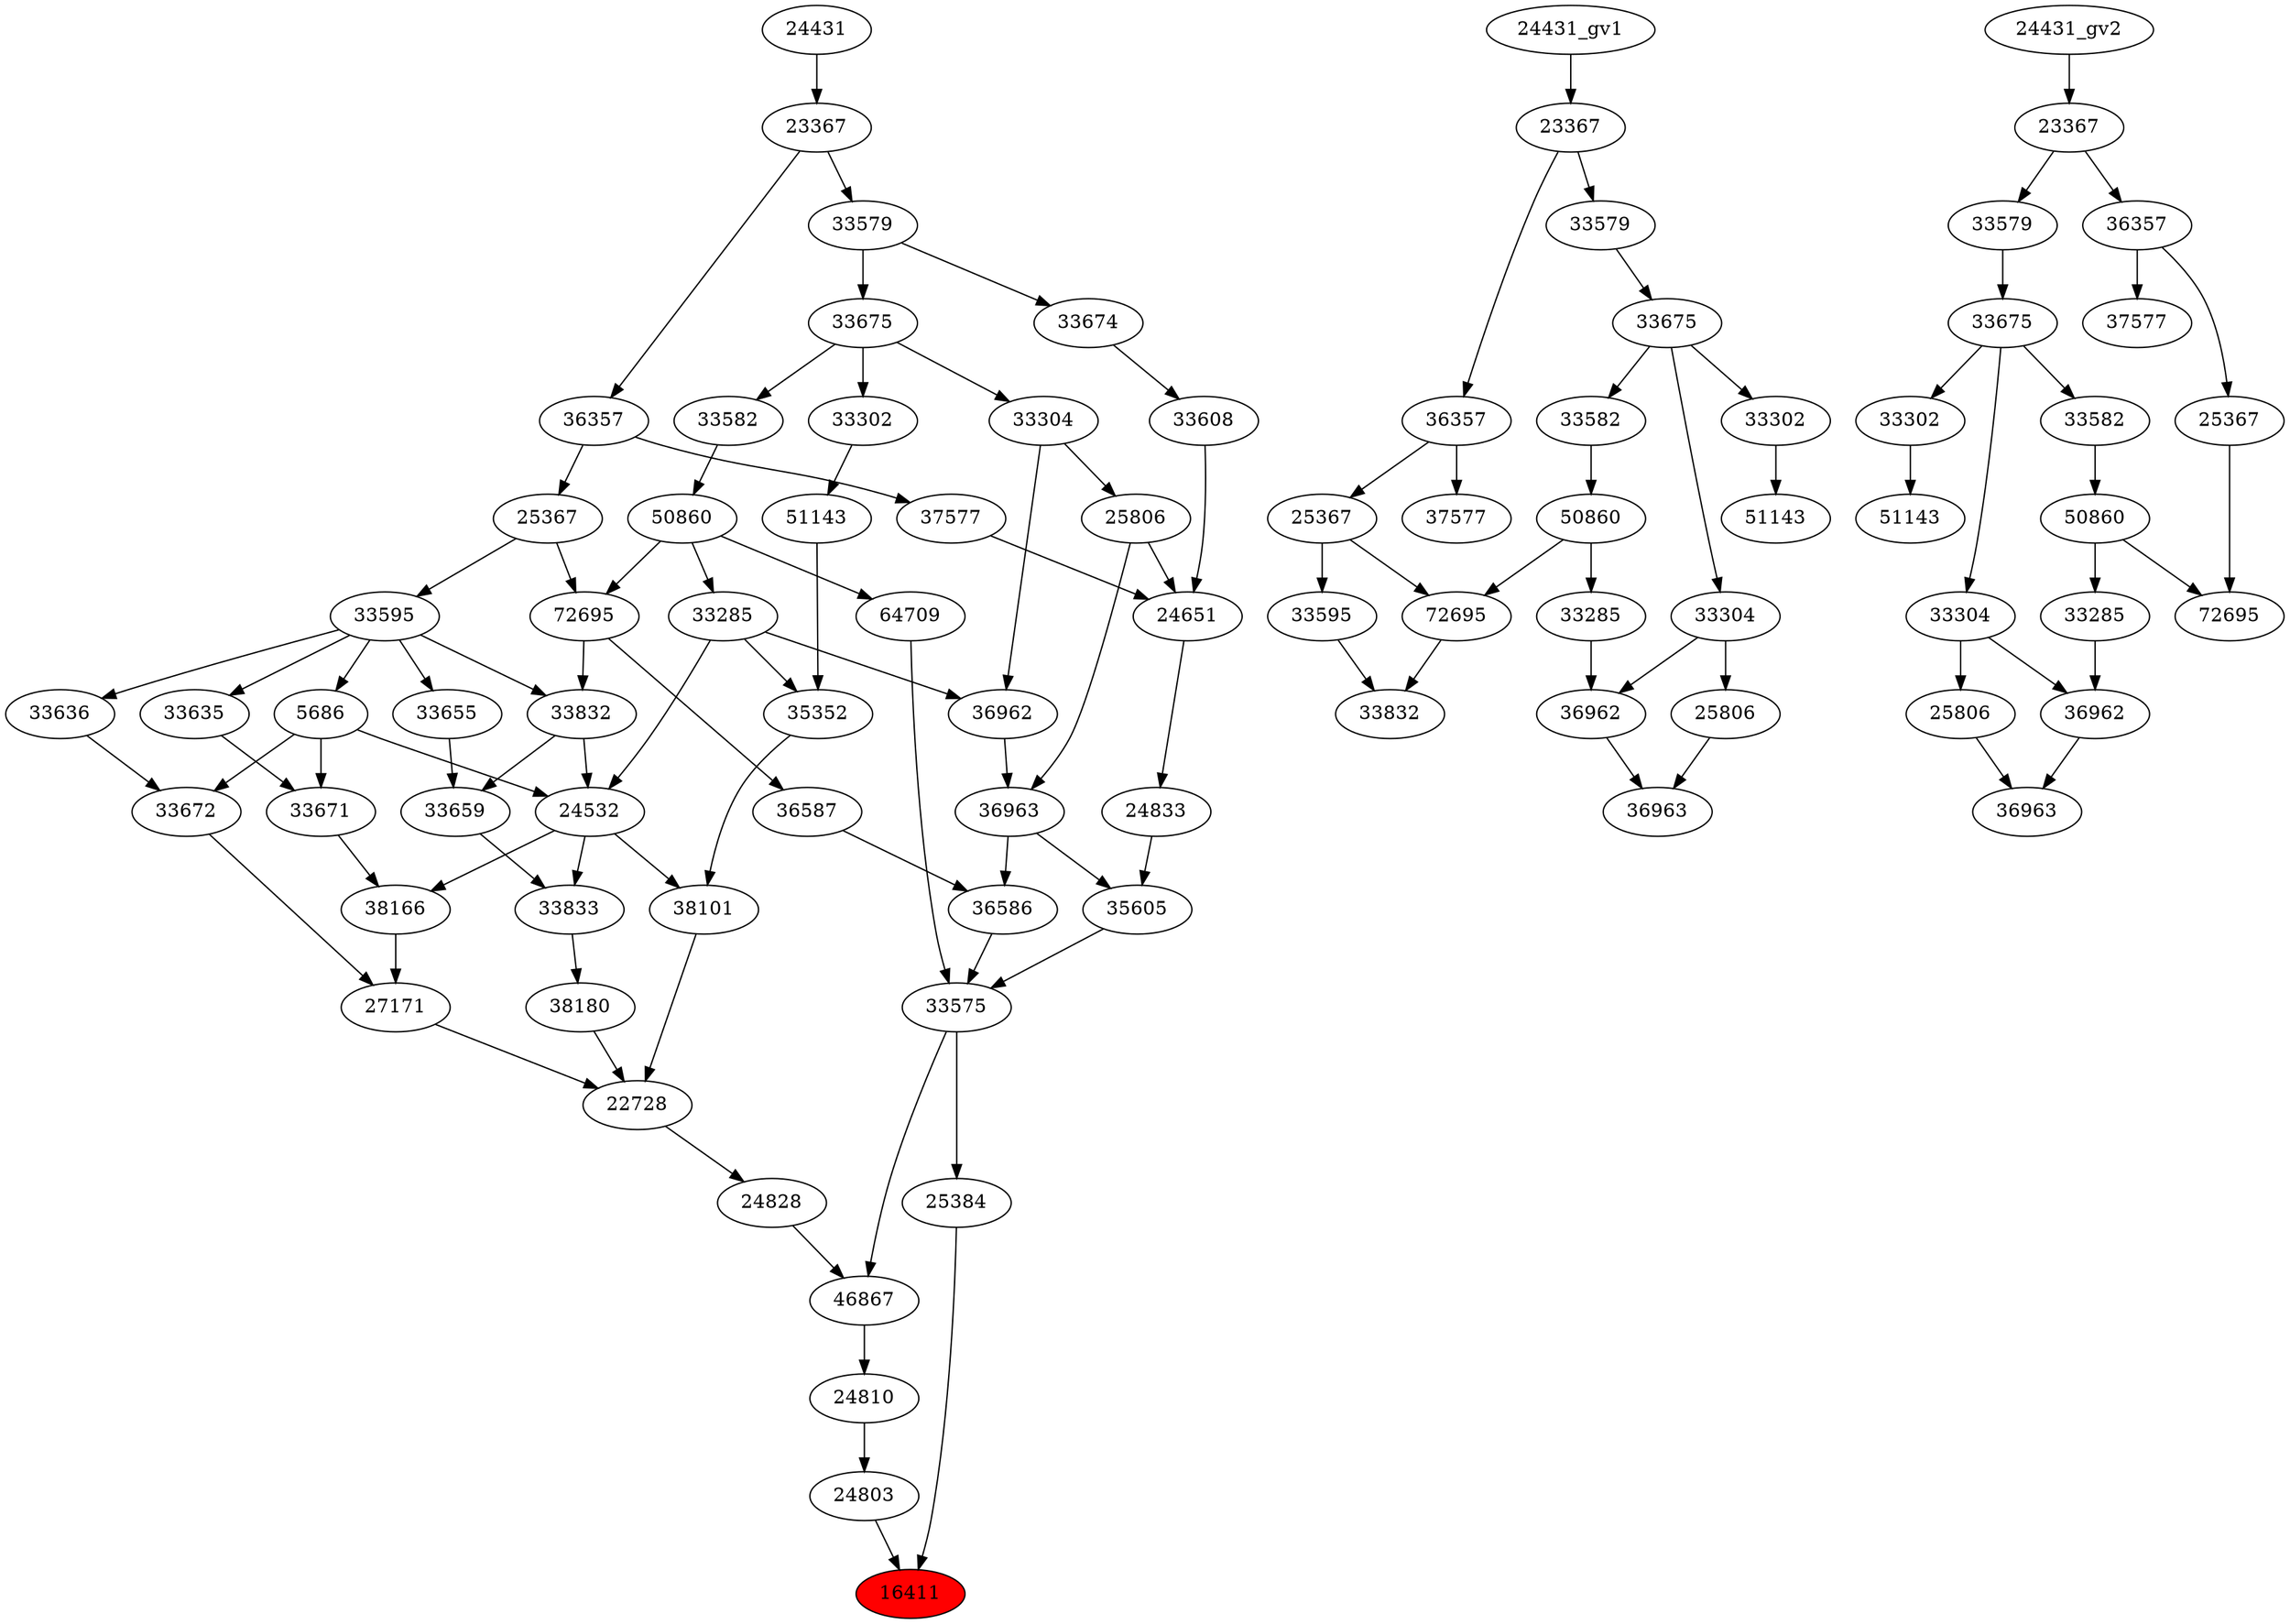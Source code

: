 strict digraph root {
	node [label="\N"];
	{
		node [fillcolor="",
			label="\N",
			style=""
		];
		16411		 [fillcolor=red,
			label=16411,
			style=filled];
		25384		 [label=25384];
		25384 -> 16411;
		24803		 [label=24803];
		24803 -> 16411;
		33575		 [label=33575];
		33575 -> 25384;
		46867		 [label=46867];
		33575 -> 46867;
		24810		 [label=24810];
		24810 -> 24803;
		36586		 [label=36586];
		36586 -> 33575;
		35605		 [label=35605];
		35605 -> 33575;
		64709		 [label=64709];
		64709 -> 33575;
		46867 -> 24810;
		36587		 [label=36587];
		36587 -> 36586;
		36963		 [label=36963];
		36963 -> 36586;
		36963 -> 35605;
		24833		 [label=24833];
		24833 -> 35605;
		50860		 [label=50860];
		50860 -> 64709;
		72695		 [label=72695];
		50860 -> 72695;
		33285		 [label=33285];
		50860 -> 33285;
		24828		 [label=24828];
		24828 -> 46867;
		72695 -> 36587;
		33832		 [label=33832];
		72695 -> 33832;
		36962		 [label=36962];
		36962 -> 36963;
		25806		 [label=25806];
		25806 -> 36963;
		24651		 [label=24651];
		25806 -> 24651;
		24651 -> 24833;
		33582		 [label=33582];
		33582 -> 50860;
		22728		 [label=22728];
		22728 -> 24828;
		25367		 [label=25367];
		25367 -> 72695;
		33595		 [label=33595];
		25367 -> 33595;
		33285 -> 36962;
		24532		 [label=24532];
		33285 -> 24532;
		35352		 [label=35352];
		33285 -> 35352;
		33304		 [label=33304];
		33304 -> 36962;
		33304 -> 25806;
		33608		 [label=33608];
		33608 -> 24651;
		37577		 [label=37577];
		37577 -> 24651;
		33675		 [label=33675];
		33675 -> 33582;
		33675 -> 33304;
		33302		 [label=33302];
		33675 -> 33302;
		27171		 [label=27171];
		27171 -> 22728;
		38101		 [label=38101];
		38101 -> 22728;
		38180		 [label=38180];
		38180 -> 22728;
		36357		 [label=36357];
		36357 -> 25367;
		36357 -> 37577;
		33674		 [label=33674];
		33674 -> 33608;
		33579		 [label=33579];
		33579 -> 33675;
		33579 -> 33674;
		33672		 [label=33672];
		33672 -> 27171;
		38166		 [label=38166];
		38166 -> 27171;
		24532 -> 38101;
		24532 -> 38166;
		33833		 [label=33833];
		24532 -> 33833;
		35352 -> 38101;
		33833 -> 38180;
		23367		 [label=23367];
		23367 -> 36357;
		23367 -> 33579;
		33636		 [label=33636];
		33636 -> 33672;
		5686		 [label=5686];
		5686 -> 33672;
		5686 -> 24532;
		33671		 [label=33671];
		5686 -> 33671;
		33671 -> 38166;
		33832 -> 24532;
		33659		 [label=33659];
		33832 -> 33659;
		51143		 [label=51143];
		51143 -> 35352;
		33659 -> 33833;
		24431		 [label=24431];
		24431 -> 23367;
		33595 -> 33636;
		33595 -> 5686;
		33595 -> 33832;
		33635		 [label=33635];
		33595 -> 33635;
		33655		 [label=33655];
		33595 -> 33655;
		33635 -> 33671;
		33302 -> 51143;
		33655 -> 33659;
	}
	{
		node [label="\N"];
		"36963_gv1"		 [label=36963];
		"36962_gv1"		 [label=36962];
		"36962_gv1" -> "36963_gv1";
		"25806_gv1"		 [label=25806];
		"25806_gv1" -> "36963_gv1";
		"50860_gv1"		 [label=50860];
		"72695_gv1"		 [label=72695];
		"50860_gv1" -> "72695_gv1";
		"33285_gv1"		 [label=33285];
		"50860_gv1" -> "33285_gv1";
		"33582_gv1"		 [label=33582];
		"33582_gv1" -> "50860_gv1";
		"33832_gv1"		 [label=33832];
		"72695_gv1" -> "33832_gv1";
		"25367_gv1"		 [label=25367];
		"25367_gv1" -> "72695_gv1";
		"33595_gv1"		 [label=33595];
		"25367_gv1" -> "33595_gv1";
		"33285_gv1" -> "36962_gv1";
		"33304_gv1"		 [label=33304];
		"33304_gv1" -> "36962_gv1";
		"33304_gv1" -> "25806_gv1";
		"33675_gv1"		 [label=33675];
		"33675_gv1" -> "33582_gv1";
		"33675_gv1" -> "33304_gv1";
		"33302_gv1"		 [label=33302];
		"33675_gv1" -> "33302_gv1";
		"36357_gv1"		 [label=36357];
		"36357_gv1" -> "25367_gv1";
		"37577_gv1"		 [label=37577];
		"36357_gv1" -> "37577_gv1";
		"33579_gv1"		 [label=33579];
		"33579_gv1" -> "33675_gv1";
		"23367_gv1"		 [label=23367];
		"23367_gv1" -> "36357_gv1";
		"23367_gv1" -> "33579_gv1";
		"24431_gv1" -> "23367_gv1";
		"33595_gv1" -> "33832_gv1";
		"51143_gv1"		 [label=51143];
		"33302_gv1" -> "51143_gv1";
	}
	{
		node [label="\N"];
		"50860_gv2"		 [label=50860];
		"33285_gv2"		 [label=33285];
		"50860_gv2" -> "33285_gv2";
		"72695_gv2"		 [label=72695];
		"50860_gv2" -> "72695_gv2";
		"33582_gv2"		 [label=33582];
		"33582_gv2" -> "50860_gv2";
		"36962_gv2"		 [label=36962];
		"33285_gv2" -> "36962_gv2";
		"51143_gv2"		 [label=51143];
		"33302_gv2"		 [label=33302];
		"33302_gv2" -> "51143_gv2";
		"33675_gv2"		 [label=33675];
		"33675_gv2" -> "33582_gv2";
		"33675_gv2" -> "33302_gv2";
		"33304_gv2"		 [label=33304];
		"33675_gv2" -> "33304_gv2";
		"36963_gv2"		 [label=36963];
		"36962_gv2" -> "36963_gv2";
		"25806_gv2"		 [label=25806];
		"25806_gv2" -> "36963_gv2";
		"33579_gv2"		 [label=33579];
		"33579_gv2" -> "33675_gv2";
		"25367_gv2"		 [label=25367];
		"25367_gv2" -> "72695_gv2";
		"33304_gv2" -> "36962_gv2";
		"33304_gv2" -> "25806_gv2";
		"23367_gv2"		 [label=23367];
		"23367_gv2" -> "33579_gv2";
		"36357_gv2"		 [label=36357];
		"23367_gv2" -> "36357_gv2";
		"36357_gv2" -> "25367_gv2";
		"37577_gv2"		 [label=37577];
		"36357_gv2" -> "37577_gv2";
		"24431_gv2" -> "23367_gv2";
	}
}
